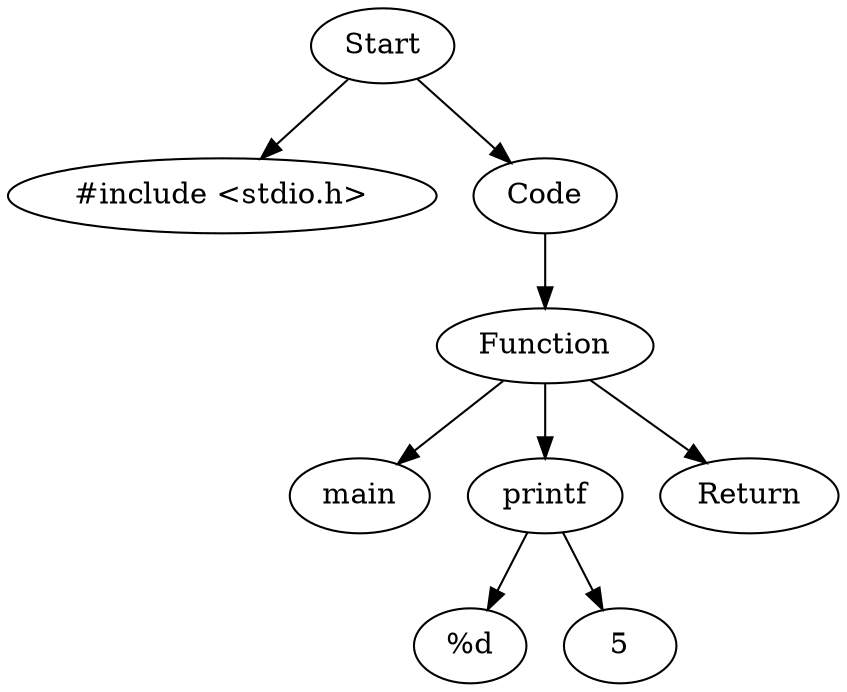 digraph AST {
  "125152446531232" [label="Start"];
  "125152446531232" -> "125152446535744";
  "125152446531232" -> "125152446530800";
  "125152446535744" [label="#include <stdio.h>"];
  "125152446530800" [label="Code"];
  "125152446530800" -> "125152446541552";
  "125152446541552" [label="Function"];
  "125152446541552" -> "125152446535792";
  "125152446541552" -> "125152446536176";
  "125152446541552" -> "125152446536992";
  "125152446535792" [label="main"];
  "125152446536176" [label="printf"];
  "125152446536176" -> "125152446534016";
  "125152446536176" -> "125152446537376";
  "125152446534016" [label="%d"];
  "125152446537376" [label="5"];
  "125152446536992" [label="Return"];
}
